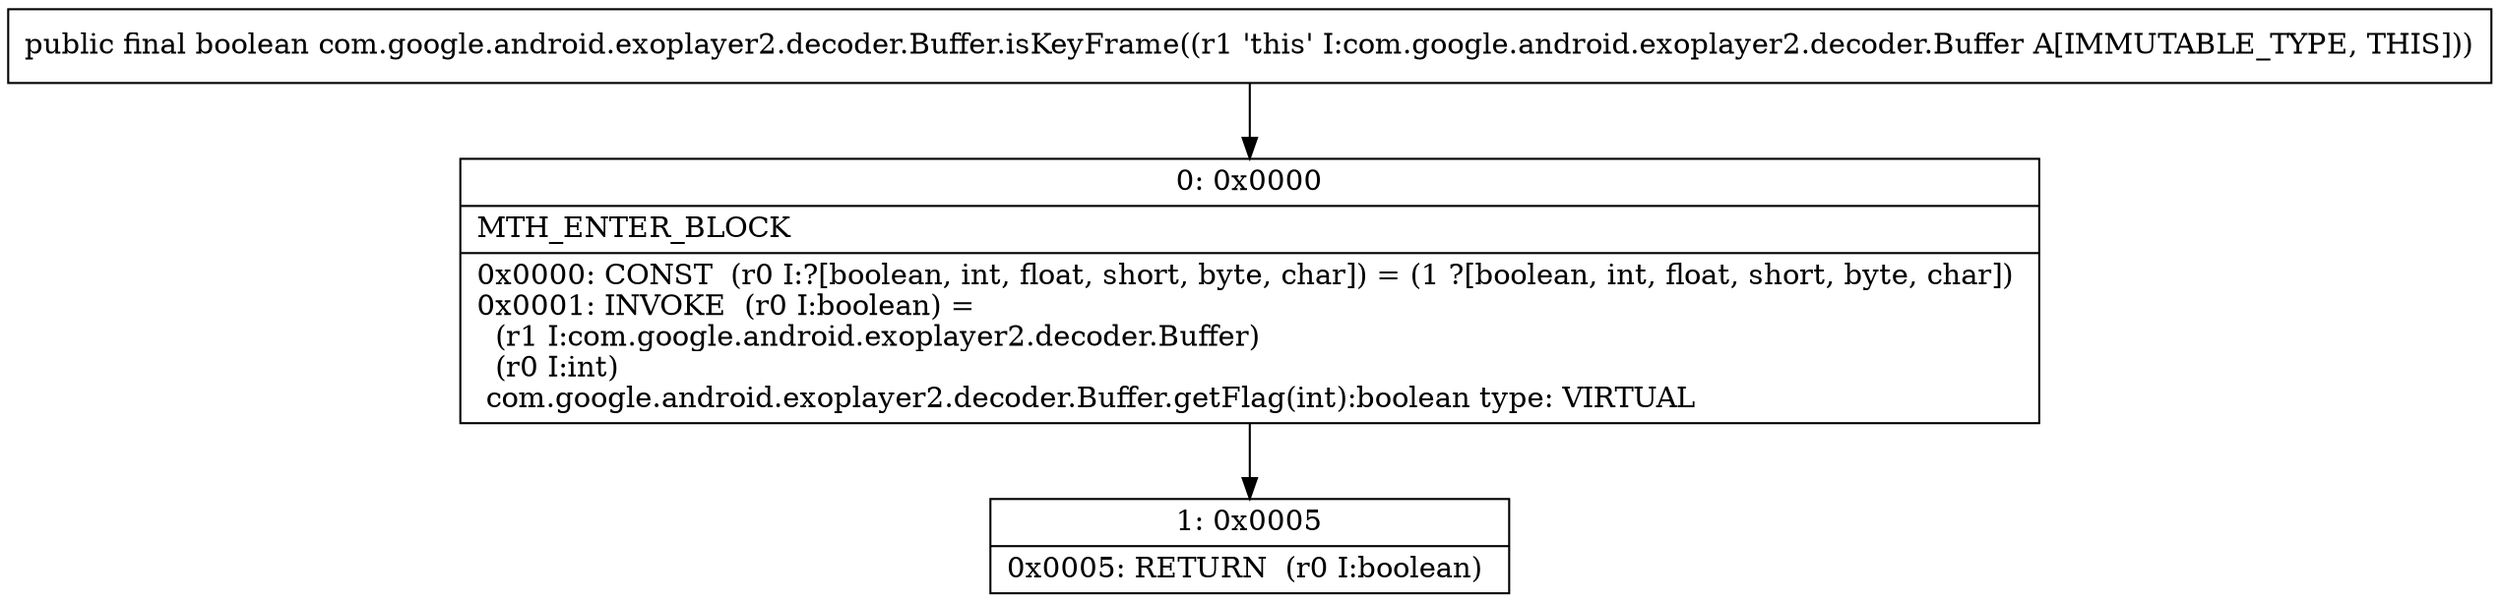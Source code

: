 digraph "CFG forcom.google.android.exoplayer2.decoder.Buffer.isKeyFrame()Z" {
Node_0 [shape=record,label="{0\:\ 0x0000|MTH_ENTER_BLOCK\l|0x0000: CONST  (r0 I:?[boolean, int, float, short, byte, char]) = (1 ?[boolean, int, float, short, byte, char]) \l0x0001: INVOKE  (r0 I:boolean) = \l  (r1 I:com.google.android.exoplayer2.decoder.Buffer)\l  (r0 I:int)\l com.google.android.exoplayer2.decoder.Buffer.getFlag(int):boolean type: VIRTUAL \l}"];
Node_1 [shape=record,label="{1\:\ 0x0005|0x0005: RETURN  (r0 I:boolean) \l}"];
MethodNode[shape=record,label="{public final boolean com.google.android.exoplayer2.decoder.Buffer.isKeyFrame((r1 'this' I:com.google.android.exoplayer2.decoder.Buffer A[IMMUTABLE_TYPE, THIS])) }"];
MethodNode -> Node_0;
Node_0 -> Node_1;
}

